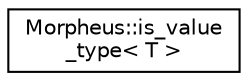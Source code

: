 digraph "Graphical Class Hierarchy"
{
 // LATEX_PDF_SIZE
  edge [fontname="Helvetica",fontsize="10",labelfontname="Helvetica",labelfontsize="10"];
  node [fontname="Helvetica",fontsize="10",shape=record];
  rankdir="LR";
  Node0 [label="Morpheus::is_value\l_type\< T \>",height=0.2,width=0.4,color="black", fillcolor="white", style="filled",URL="$classMorpheus_1_1is__value__type.html",tooltip="Checks if the given type T is a valid value type i.e a scalar."];
}

